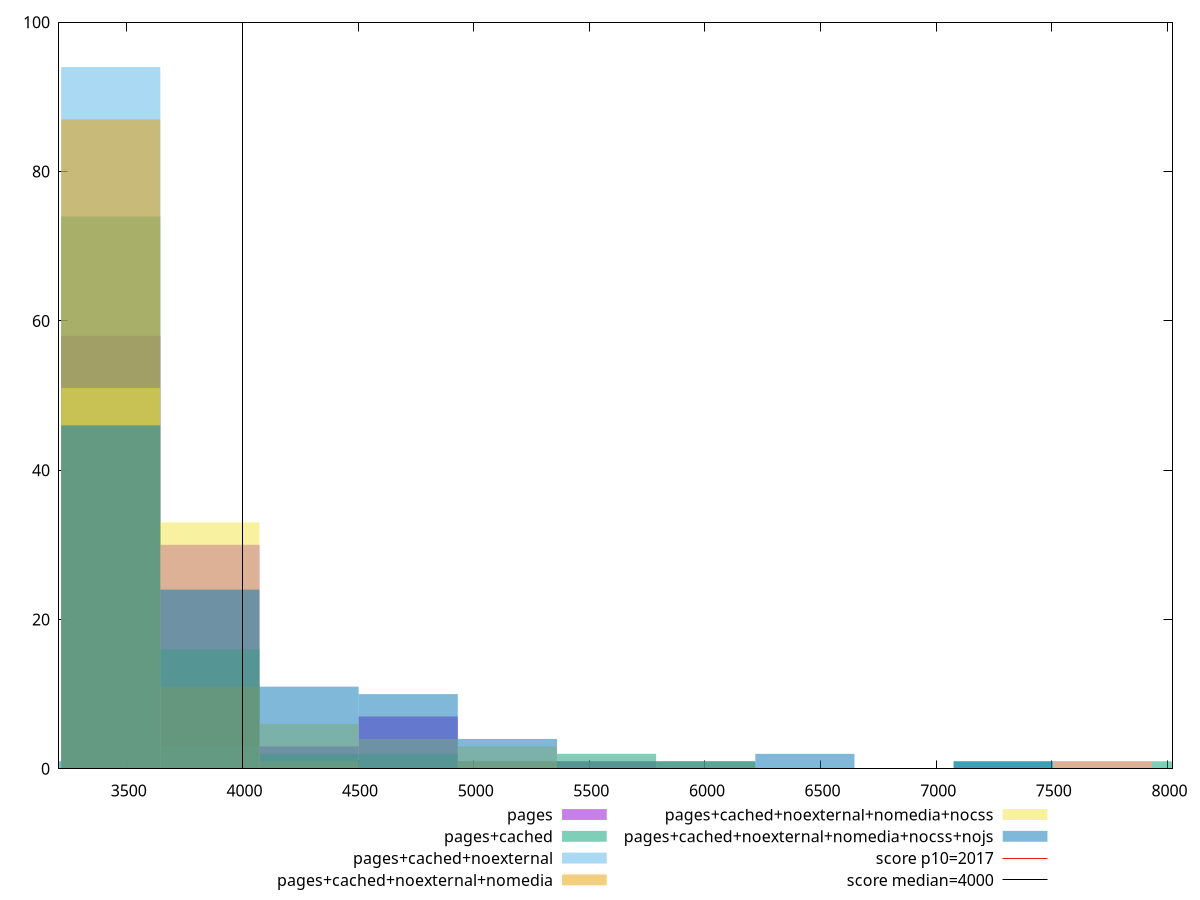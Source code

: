 reset

$pages <<EOF
5574.611067942462 1
3859.346123960166 30
3430.529887964592 58
4716.978595951314 7
4288.16235995574 3
7718.692247920332 1
EOF

$pagesCached <<EOF
3430.529887964592 74
3859.346123960166 16
4288.16235995574 2
8147.508483915906 1
7289.876011924758 1
5574.611067942462 2
6003.427303938036 1
3001.713651969018 1
4716.978595951314 2
EOF

$pagesCachedNoexternal <<EOF
3430.529887964592 94
3859.346123960166 3
4288.16235995574 1
5145.794831946888 1
3001.713651969018 1
EOF

$pagesCachedNoexternalNomedia <<EOF
3430.529887964592 87
3859.346123960166 11
5145.794831946888 1
4288.16235995574 1
EOF

$pagesCachedNoexternalNomediaNocss <<EOF
3430.529887964592 51
3859.346123960166 33
5574.611067942462 1
4716.978595951314 4
4288.16235995574 6
7718.692247920332 1
5145.794831946888 3
6003.427303938036 1
EOF

$pagesCachedNoexternalNomediaNocssNojs <<EOF
4288.16235995574 11
3430.529887964592 46
3859.346123960166 24
4716.978595951314 10
5145.794831946888 4
5574.611067942462 1
6432.24353993361 2
6003.427303938036 1
7289.876011924758 1
EOF

set key outside below
set boxwidth 428.816235995574
set xrange [3206.8639999999987:8021.96399999999]
set yrange [0:100]
set trange [0:100]
set style fill transparent solid 0.5 noborder

set parametric
set terminal svg size 640, 540 enhanced background rgb 'white'
set output "reprap/mainthread-work-breakdown/comparison/histogram/all_raw.svg"

plot $pages title "pages" with boxes, \
     $pagesCached title "pages+cached" with boxes, \
     $pagesCachedNoexternal title "pages+cached+noexternal" with boxes, \
     $pagesCachedNoexternalNomedia title "pages+cached+noexternal+nomedia" with boxes, \
     $pagesCachedNoexternalNomediaNocss title "pages+cached+noexternal+nomedia+nocss" with boxes, \
     $pagesCachedNoexternalNomediaNocssNojs title "pages+cached+noexternal+nomedia+nocss+nojs" with boxes, \
     2017,t title "score p10=2017", \
     4000,t title "score median=4000"

reset
